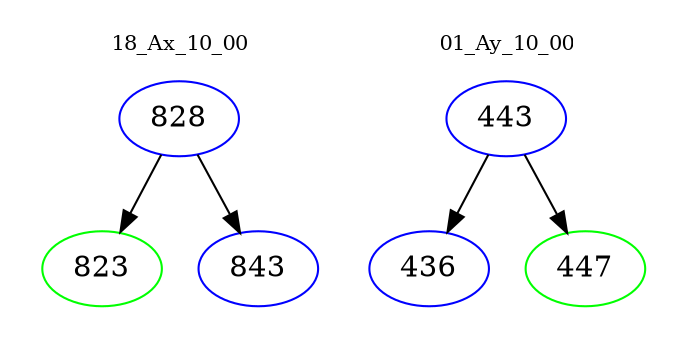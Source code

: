 digraph{
subgraph cluster_0 {
color = white
label = "18_Ax_10_00";
fontsize=10;
T0_828 [label="828", color="blue"]
T0_828 -> T0_823 [color="black"]
T0_823 [label="823", color="green"]
T0_828 -> T0_843 [color="black"]
T0_843 [label="843", color="blue"]
}
subgraph cluster_1 {
color = white
label = "01_Ay_10_00";
fontsize=10;
T1_443 [label="443", color="blue"]
T1_443 -> T1_436 [color="black"]
T1_436 [label="436", color="blue"]
T1_443 -> T1_447 [color="black"]
T1_447 [label="447", color="green"]
}
}
